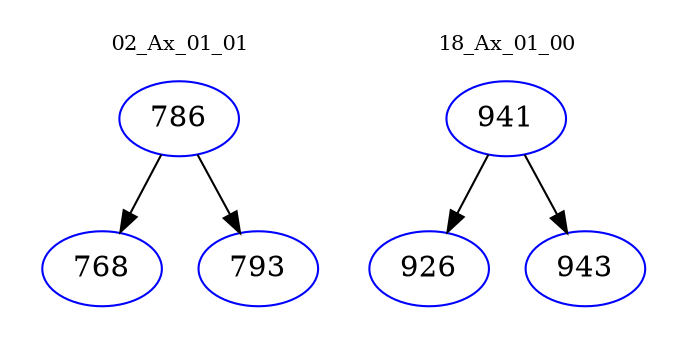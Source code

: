digraph{
subgraph cluster_0 {
color = white
label = "02_Ax_01_01";
fontsize=10;
T0_786 [label="786", color="blue"]
T0_786 -> T0_768 [color="black"]
T0_768 [label="768", color="blue"]
T0_786 -> T0_793 [color="black"]
T0_793 [label="793", color="blue"]
}
subgraph cluster_1 {
color = white
label = "18_Ax_01_00";
fontsize=10;
T1_941 [label="941", color="blue"]
T1_941 -> T1_926 [color="black"]
T1_926 [label="926", color="blue"]
T1_941 -> T1_943 [color="black"]
T1_943 [label="943", color="blue"]
}
}
